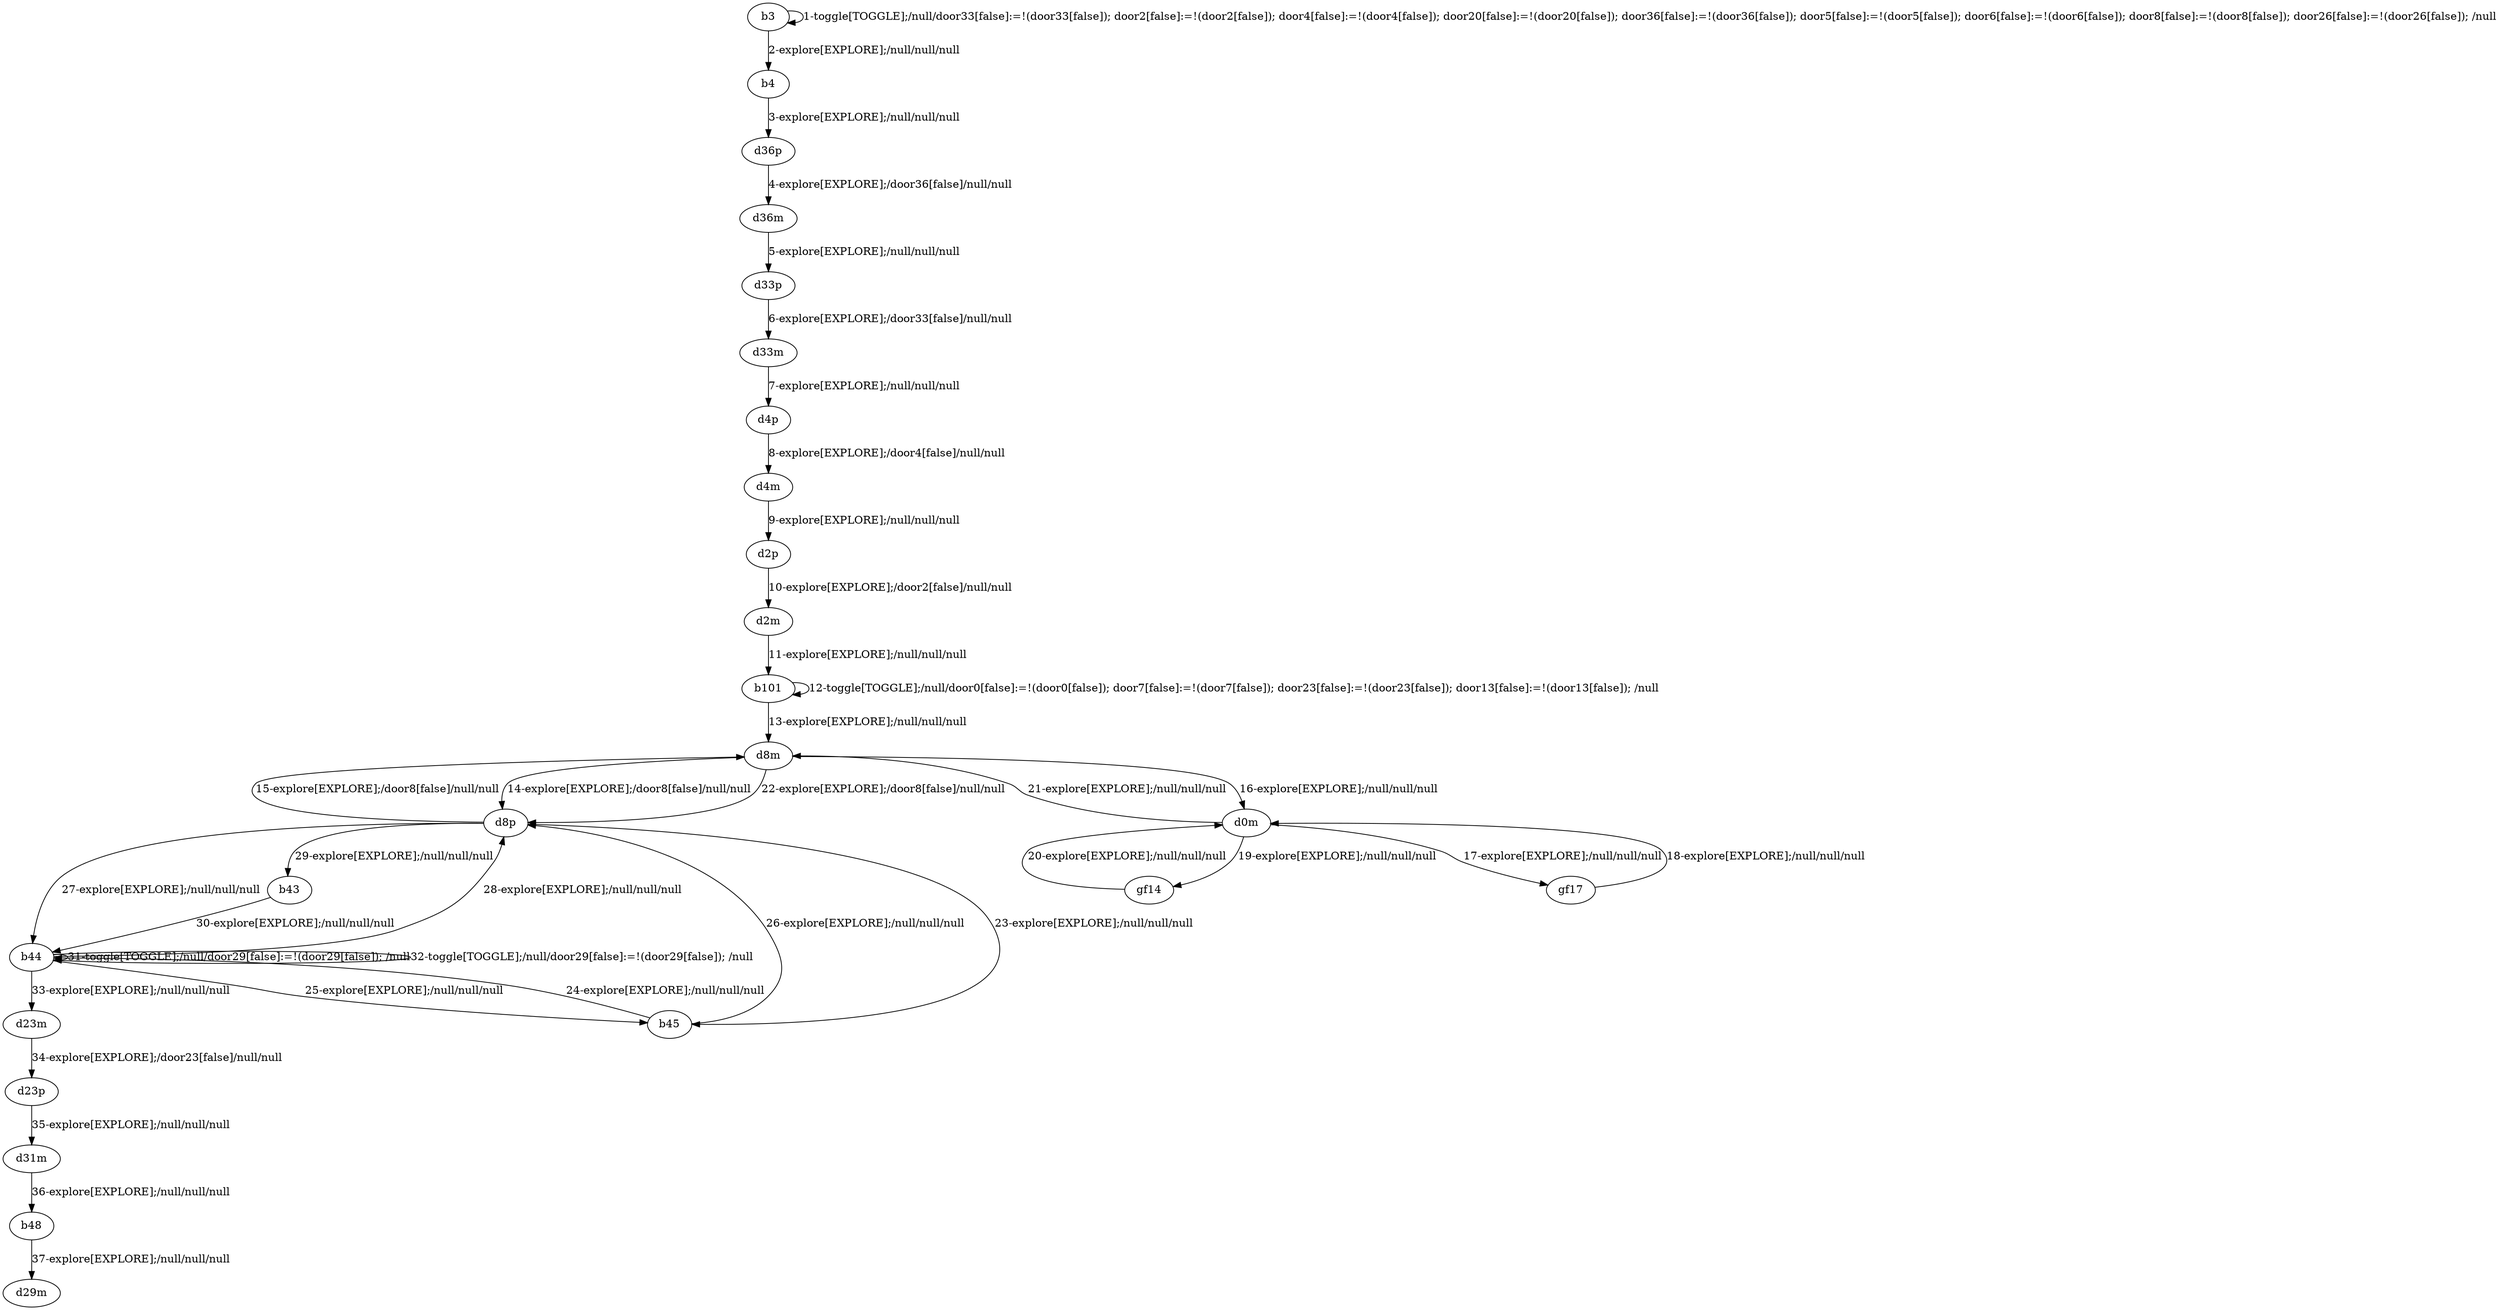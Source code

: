 # Total number of goals covered by this test: 2
# d8p --> d8m
# d0m --> gf17

digraph g {
"b3" -> "b3" [label = "1-toggle[TOGGLE];/null/door33[false]:=!(door33[false]); door2[false]:=!(door2[false]); door4[false]:=!(door4[false]); door20[false]:=!(door20[false]); door36[false]:=!(door36[false]); door5[false]:=!(door5[false]); door6[false]:=!(door6[false]); door8[false]:=!(door8[false]); door26[false]:=!(door26[false]); /null"];
"b3" -> "b4" [label = "2-explore[EXPLORE];/null/null/null"];
"b4" -> "d36p" [label = "3-explore[EXPLORE];/null/null/null"];
"d36p" -> "d36m" [label = "4-explore[EXPLORE];/door36[false]/null/null"];
"d36m" -> "d33p" [label = "5-explore[EXPLORE];/null/null/null"];
"d33p" -> "d33m" [label = "6-explore[EXPLORE];/door33[false]/null/null"];
"d33m" -> "d4p" [label = "7-explore[EXPLORE];/null/null/null"];
"d4p" -> "d4m" [label = "8-explore[EXPLORE];/door4[false]/null/null"];
"d4m" -> "d2p" [label = "9-explore[EXPLORE];/null/null/null"];
"d2p" -> "d2m" [label = "10-explore[EXPLORE];/door2[false]/null/null"];
"d2m" -> "b101" [label = "11-explore[EXPLORE];/null/null/null"];
"b101" -> "b101" [label = "12-toggle[TOGGLE];/null/door0[false]:=!(door0[false]); door7[false]:=!(door7[false]); door23[false]:=!(door23[false]); door13[false]:=!(door13[false]); /null"];
"b101" -> "d8m" [label = "13-explore[EXPLORE];/null/null/null"];
"d8m" -> "d8p" [label = "14-explore[EXPLORE];/door8[false]/null/null"];
"d8p" -> "d8m" [label = "15-explore[EXPLORE];/door8[false]/null/null"];
"d8m" -> "d0m" [label = "16-explore[EXPLORE];/null/null/null"];
"d0m" -> "gf17" [label = "17-explore[EXPLORE];/null/null/null"];
"gf17" -> "d0m" [label = "18-explore[EXPLORE];/null/null/null"];
"d0m" -> "gf14" [label = "19-explore[EXPLORE];/null/null/null"];
"gf14" -> "d0m" [label = "20-explore[EXPLORE];/null/null/null"];
"d0m" -> "d8m" [label = "21-explore[EXPLORE];/null/null/null"];
"d8m" -> "d8p" [label = "22-explore[EXPLORE];/door8[false]/null/null"];
"d8p" -> "b45" [label = "23-explore[EXPLORE];/null/null/null"];
"b45" -> "b44" [label = "24-explore[EXPLORE];/null/null/null"];
"b44" -> "b45" [label = "25-explore[EXPLORE];/null/null/null"];
"b45" -> "d8p" [label = "26-explore[EXPLORE];/null/null/null"];
"d8p" -> "b44" [label = "27-explore[EXPLORE];/null/null/null"];
"b44" -> "d8p" [label = "28-explore[EXPLORE];/null/null/null"];
"d8p" -> "b43" [label = "29-explore[EXPLORE];/null/null/null"];
"b43" -> "b44" [label = "30-explore[EXPLORE];/null/null/null"];
"b44" -> "b44" [label = "31-toggle[TOGGLE];/null/door29[false]:=!(door29[false]); /null"];
"b44" -> "b44" [label = "32-toggle[TOGGLE];/null/door29[false]:=!(door29[false]); /null"];
"b44" -> "d23m" [label = "33-explore[EXPLORE];/null/null/null"];
"d23m" -> "d23p" [label = "34-explore[EXPLORE];/door23[false]/null/null"];
"d23p" -> "d31m" [label = "35-explore[EXPLORE];/null/null/null"];
"d31m" -> "b48" [label = "36-explore[EXPLORE];/null/null/null"];
"b48" -> "d29m" [label = "37-explore[EXPLORE];/null/null/null"];
}